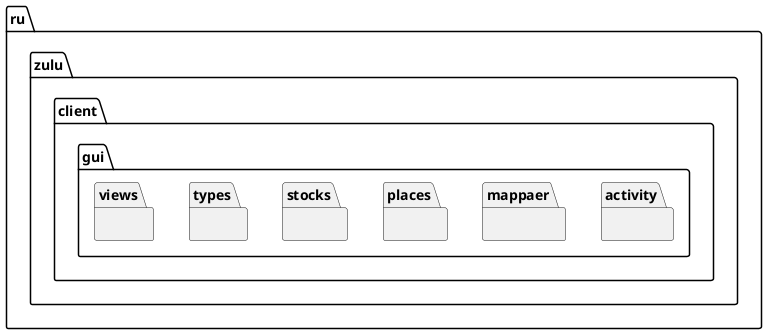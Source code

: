 @startuml

package ru.zulu.client.gui {
}

package ru.zulu.client.gui.activity {
}

package ru.zulu.client.gui.mappaer {
}

package ru.zulu.client.gui.places {
}

package ru.zulu.client.gui.stocks {
}

package ru.zulu.client.gui.types {
}

package ru.zulu.client.gui.views {
}

@enduml